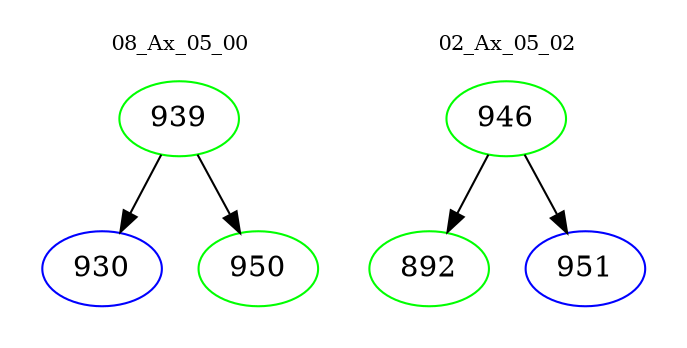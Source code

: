 digraph{
subgraph cluster_0 {
color = white
label = "08_Ax_05_00";
fontsize=10;
T0_939 [label="939", color="green"]
T0_939 -> T0_930 [color="black"]
T0_930 [label="930", color="blue"]
T0_939 -> T0_950 [color="black"]
T0_950 [label="950", color="green"]
}
subgraph cluster_1 {
color = white
label = "02_Ax_05_02";
fontsize=10;
T1_946 [label="946", color="green"]
T1_946 -> T1_892 [color="black"]
T1_892 [label="892", color="green"]
T1_946 -> T1_951 [color="black"]
T1_951 [label="951", color="blue"]
}
}
